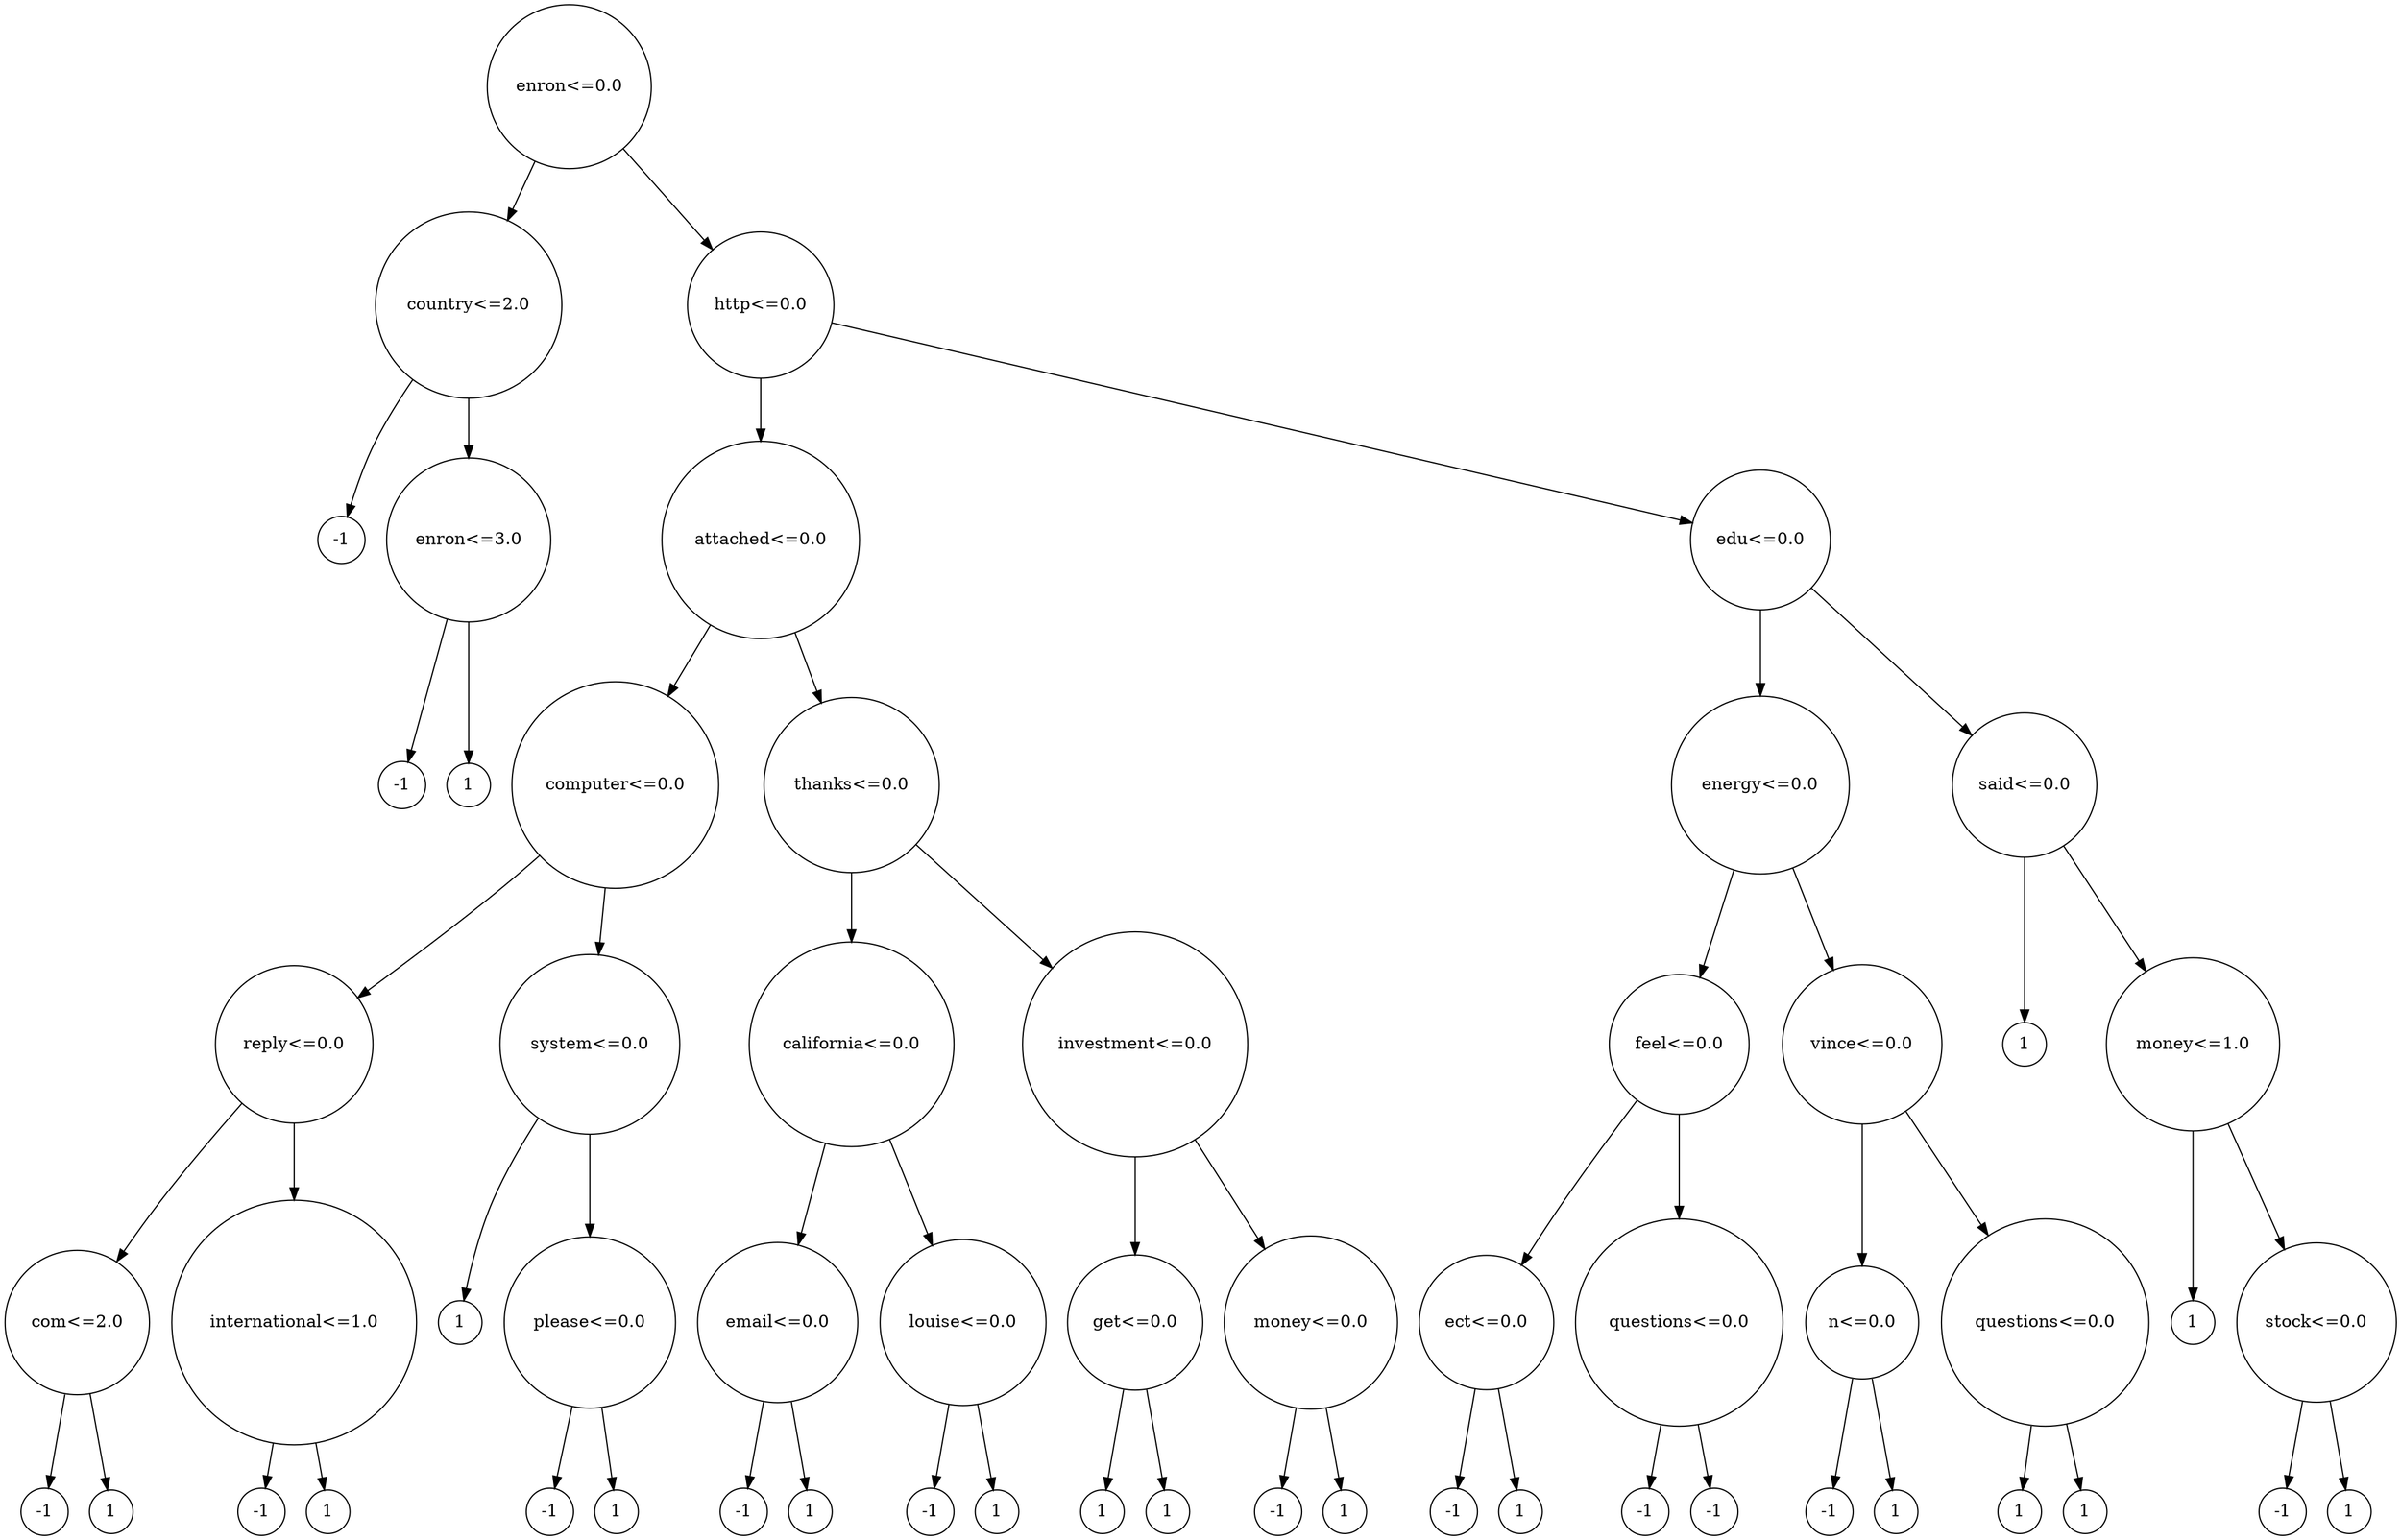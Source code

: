 digraph tree {
	"(val: 0.0, idx: 0, rnd:[0.5488135])" [label="enron<=0.0", shape=circle]
	"(val: 2.0, idx: 381, rnd:[0.20887676])" [label="country<=2.0", shape=circle]
	"(val: 0.0, idx: 18, rnd:[0.71518937])" [label="http<=0.0", shape=circle]
	"(val: -1 rnd:[0.16130952])" [label="-1", shape=circle]
	"(val: 3.0, idx: 0, rnd:[0.65310833])" [label="enron<=3.0", shape=circle]
	"(val: 0.0, idx: 115, rnd:[0.60276338])" [label="attached<=0.0", shape=circle]
	"(val: 0.0, idx: 409, rnd:[0.77423369])" [label="edu<=0.0", shape=circle]
	"(val: -1 rnd:[0.46631077])" [label="-1", shape=circle]
	"(val: 1 rnd:[0.2532916])" [label="1", shape=circle]
	"(val: 0.0, idx: 442, rnd:[0.77815675])" [label="computer<=0.0", shape=circle]
	"(val: 0.0, idx: 32, rnd:[0.54488318])" [label="thanks<=0.0", shape=circle]
	"(val: 0.0, idx: 17, rnd:[0.45615033])" [label="energy<=0.0", shape=circle]
	"(val: 0.0, idx: 11, rnd:[0.1289263])" [label="said<=0.0", shape=circle]
	"(val: 0.0, idx: 297, rnd:[0.87001215])" [label="reply<=0.0", shape=circle]
	"(val: 0.0, idx: 106, rnd:[0.14335329])" [label="system<=0.0", shape=circle]
	"(val: 0.0, idx: 165, rnd:[0.4236548])" [label="california<=0.0", shape=circle]
	"(val: 0.0, idx: 65, rnd:[0.52889492])" [label="investment<=0.0", shape=circle]
	"(val: 0.0, idx: 333, rnd:[0.3595079])" [label="feel<=0.0", shape=circle]
	"(val: 0.0, idx: 29, rnd:[0.56843395])" [label="vince<=0.0", shape=circle]
	"(val: 1 rnd:[0.10204481])" [label="1", shape=circle]
	"(val: 1.0, idx: 50, rnd:[0.31542835])" [label="money<=1.0", shape=circle]
	"(val: 2.0, idx: 2, rnd:[0.78052918])" [label="com<=2.0", shape=circle]
	"(val: 1.0, idx: 176, rnd:[0.97861834])" [label="international<=1.0", shape=circle]
	"(val: 1 rnd:[0.26455561])" [label="1", shape=circle]
	"(val: 0.0, idx: 4, rnd:[0.94466892])" [label="please<=0.0", shape=circle]
	"(val: 0.0, idx: 19, rnd:[0.96366276])" [label="email<=0.0", shape=circle]
	"(val: 0.0, idx: 148, rnd:[0.64589411])" [label="louise<=0.0", shape=circle]
	"(val: 0.0, idx: 20, rnd:[0.0871293])" [label="get<=0.0", shape=circle]
	"(val: 0.0, idx: 50, rnd:[0.56804456])" [label="money<=0.0", shape=circle]
	"(val: 0.0, idx: 1, rnd:[0.66676672])" [label="ect<=0.0", shape=circle]
	"(val: 0.0, idx: 108, rnd:[0.43703195])" [label="questions<=0.0", shape=circle]
	"(val: 0.0, idx: 281, rnd:[0.616934])" [label="n<=0.0", shape=circle]
	"(val: 0.0, idx: 108, rnd:[0.0187898])" [label="questions<=0.0", shape=circle]
	"(val: 1 rnd:[0.98837384])" [label="1", shape=circle]
	"(val: 0.0, idx: 36, rnd:[0.36371077])" [label="stock<=0.0", shape=circle]
	"(val: -1 rnd:[0.63992102])" [label="-1", shape=circle]
	"(val: 1 rnd:[0.11827443])" [label="1", shape=circle]
	"(val: -1 rnd:[0.79915856])" [label="-1", shape=circle]
	"(val: 1 rnd:[0.46147936])" [label="1", shape=circle]
	"(val: -1 rnd:[0.41466194])" [label="-1", shape=circle]
	"(val: 1 rnd:[0.52184832])" [label="1", shape=circle]
	"(val: -1 rnd:[0.38344152])" [label="-1", shape=circle]
	"(val: 1 rnd:[0.79172504])" [label="1", shape=circle]
	"(val: -1 rnd:[0.891773])" [label="-1", shape=circle]
	"(val: 1 rnd:[0.43758721])" [label="1", shape=circle]
	"(val: 1 rnd:[0.0202184])" [label="1", shape=circle]
	"(val: 1 rnd:[0.83261985])" [label="1", shape=circle]
	"(val: -1 rnd:[0.92559664])" [label="-1", shape=circle]
	"(val: 1 rnd:[0.07103606])" [label="1", shape=circle]
	"(val: -1 rnd:[0.21038256])" [label="-1", shape=circle]
	"(val: 1 rnd:[0.67063787])" [label="1", shape=circle]
	"(val: -1 rnd:[0.6976312])" [label="-1", shape=circle]
	"(val: -1 rnd:[0.06022547])" [label="-1", shape=circle]
	"(val: -1 rnd:[0.94374808])" [label="-1", shape=circle]
	"(val: 1 rnd:[0.6818203])" [label="1", shape=circle]
	"(val: 1 rnd:[0.6176355])" [label="1", shape=circle]
	"(val: 1 rnd:[0.61209572])" [label="1", shape=circle]
	"(val: -1 rnd:[0.57019677])" [label="-1", shape=circle]
	"(val: 1 rnd:[0.43860151])" [label="1", shape=circle]

	"(val: 0.0, idx: 0, rnd:[0.5488135])" -> "(val: 0.0, idx: 18, rnd:[0.71518937])"
	"(val: 0.0, idx: 0, rnd:[0.5488135])" -> "(val: 2.0, idx: 381, rnd:[0.20887676])"
	"(val: 2.0, idx: 381, rnd:[0.20887676])" -> "(val: -1 rnd:[0.16130952])"
	"(val: 2.0, idx: 381, rnd:[0.20887676])" -> "(val: 3.0, idx: 0, rnd:[0.65310833])"
	"(val: 0.0, idx: 18, rnd:[0.71518937])" -> "(val: 0.0, idx: 115, rnd:[0.60276338])"
	"(val: 0.0, idx: 18, rnd:[0.71518937])" -> "(val: 0.0, idx: 409, rnd:[0.77423369])"
	"(val: 3.0, idx: 0, rnd:[0.65310833])" -> "(val: 1 rnd:[0.2532916])"
	"(val: 3.0, idx: 0, rnd:[0.65310833])" -> "(val: -1 rnd:[0.46631077])"
	"(val: 0.0, idx: 115, rnd:[0.60276338])" -> "(val: 0.0, idx: 32, rnd:[0.54488318])"
	"(val: 0.0, idx: 115, rnd:[0.60276338])" -> "(val: 0.0, idx: 442, rnd:[0.77815675])"
	"(val: 0.0, idx: 409, rnd:[0.77423369])" -> "(val: 0.0, idx: 17, rnd:[0.45615033])"
	"(val: 0.0, idx: 409, rnd:[0.77423369])" -> "(val: 0.0, idx: 11, rnd:[0.1289263])"
	"(val: 0.0, idx: 442, rnd:[0.77815675])" -> "(val: 0.0, idx: 297, rnd:[0.87001215])"
	"(val: 0.0, idx: 442, rnd:[0.77815675])" -> "(val: 0.0, idx: 106, rnd:[0.14335329])"
	"(val: 0.0, idx: 32, rnd:[0.54488318])" -> "(val: 0.0, idx: 165, rnd:[0.4236548])"
	"(val: 0.0, idx: 32, rnd:[0.54488318])" -> "(val: 0.0, idx: 65, rnd:[0.52889492])"
	"(val: 0.0, idx: 17, rnd:[0.45615033])" -> "(val: 0.0, idx: 29, rnd:[0.56843395])"
	"(val: 0.0, idx: 17, rnd:[0.45615033])" -> "(val: 0.0, idx: 333, rnd:[0.3595079])"
	"(val: 0.0, idx: 11, rnd:[0.1289263])" -> "(val: 1.0, idx: 50, rnd:[0.31542835])"
	"(val: 0.0, idx: 11, rnd:[0.1289263])" -> "(val: 1 rnd:[0.10204481])"
	"(val: 0.0, idx: 297, rnd:[0.87001215])" -> "(val: 1.0, idx: 176, rnd:[0.97861834])"
	"(val: 0.0, idx: 297, rnd:[0.87001215])" -> "(val: 2.0, idx: 2, rnd:[0.78052918])"
	"(val: 0.0, idx: 106, rnd:[0.14335329])" -> "(val: 0.0, idx: 4, rnd:[0.94466892])"
	"(val: 0.0, idx: 106, rnd:[0.14335329])" -> "(val: 1 rnd:[0.26455561])"
	"(val: 0.0, idx: 165, rnd:[0.4236548])" -> "(val: 0.0, idx: 148, rnd:[0.64589411])"
	"(val: 0.0, idx: 165, rnd:[0.4236548])" -> "(val: 0.0, idx: 19, rnd:[0.96366276])"
	"(val: 0.0, idx: 65, rnd:[0.52889492])" -> "(val: 0.0, idx: 50, rnd:[0.56804456])"
	"(val: 0.0, idx: 65, rnd:[0.52889492])" -> "(val: 0.0, idx: 20, rnd:[0.0871293])"
	"(val: 0.0, idx: 333, rnd:[0.3595079])" -> "(val: 0.0, idx: 108, rnd:[0.43703195])"
	"(val: 0.0, idx: 333, rnd:[0.3595079])" -> "(val: 0.0, idx: 1, rnd:[0.66676672])"
	"(val: 0.0, idx: 29, rnd:[0.56843395])" -> "(val: 0.0, idx: 108, rnd:[0.0187898])"
	"(val: 0.0, idx: 29, rnd:[0.56843395])" -> "(val: 0.0, idx: 281, rnd:[0.616934])"
	"(val: 1.0, idx: 50, rnd:[0.31542835])" -> "(val: 0.0, idx: 36, rnd:[0.36371077])"
	"(val: 1.0, idx: 50, rnd:[0.31542835])" -> "(val: 1 rnd:[0.98837384])"
	"(val: 2.0, idx: 2, rnd:[0.78052918])" -> "(val: 1 rnd:[0.11827443])"
	"(val: 2.0, idx: 2, rnd:[0.78052918])" -> "(val: -1 rnd:[0.63992102])"
	"(val: 1.0, idx: 176, rnd:[0.97861834])" -> "(val: -1 rnd:[0.79915856])"
	"(val: 1.0, idx: 176, rnd:[0.97861834])" -> "(val: 1 rnd:[0.46147936])"
	"(val: 0.0, idx: 4, rnd:[0.94466892])" -> "(val: 1 rnd:[0.52184832])"
	"(val: 0.0, idx: 4, rnd:[0.94466892])" -> "(val: -1 rnd:[0.41466194])"
	"(val: 0.0, idx: 19, rnd:[0.96366276])" -> "(val: -1 rnd:[0.38344152])"
	"(val: 0.0, idx: 19, rnd:[0.96366276])" -> "(val: 1 rnd:[0.79172504])"
	"(val: 0.0, idx: 148, rnd:[0.64589411])" -> "(val: 1 rnd:[0.43758721])"
	"(val: 0.0, idx: 148, rnd:[0.64589411])" -> "(val: -1 rnd:[0.891773])"
	"(val: 0.0, idx: 20, rnd:[0.0871293])" -> "(val: 1 rnd:[0.0202184])"
	"(val: 0.0, idx: 20, rnd:[0.0871293])" -> "(val: 1 rnd:[0.83261985])"
	"(val: 0.0, idx: 50, rnd:[0.56804456])" -> "(val: -1 rnd:[0.92559664])"
	"(val: 0.0, idx: 50, rnd:[0.56804456])" -> "(val: 1 rnd:[0.07103606])"
	"(val: 0.0, idx: 1, rnd:[0.66676672])" -> "(val: 1 rnd:[0.67063787])"
	"(val: 0.0, idx: 1, rnd:[0.66676672])" -> "(val: -1 rnd:[0.21038256])"
	"(val: 0.0, idx: 108, rnd:[0.43703195])" -> "(val: -1 rnd:[0.6976312])"
	"(val: 0.0, idx: 108, rnd:[0.43703195])" -> "(val: -1 rnd:[0.06022547])"
	"(val: 0.0, idx: 281, rnd:[0.616934])" -> "(val: -1 rnd:[0.94374808])"
	"(val: 0.0, idx: 281, rnd:[0.616934])" -> "(val: 1 rnd:[0.6818203])"
	"(val: 0.0, idx: 108, rnd:[0.0187898])" -> "(val: 1 rnd:[0.6176355])"
	"(val: 0.0, idx: 108, rnd:[0.0187898])" -> "(val: 1 rnd:[0.61209572])"
	"(val: 0.0, idx: 36, rnd:[0.36371077])" -> "(val: -1 rnd:[0.57019677])"
	"(val: 0.0, idx: 36, rnd:[0.36371077])" -> "(val: 1 rnd:[0.43860151])"
}